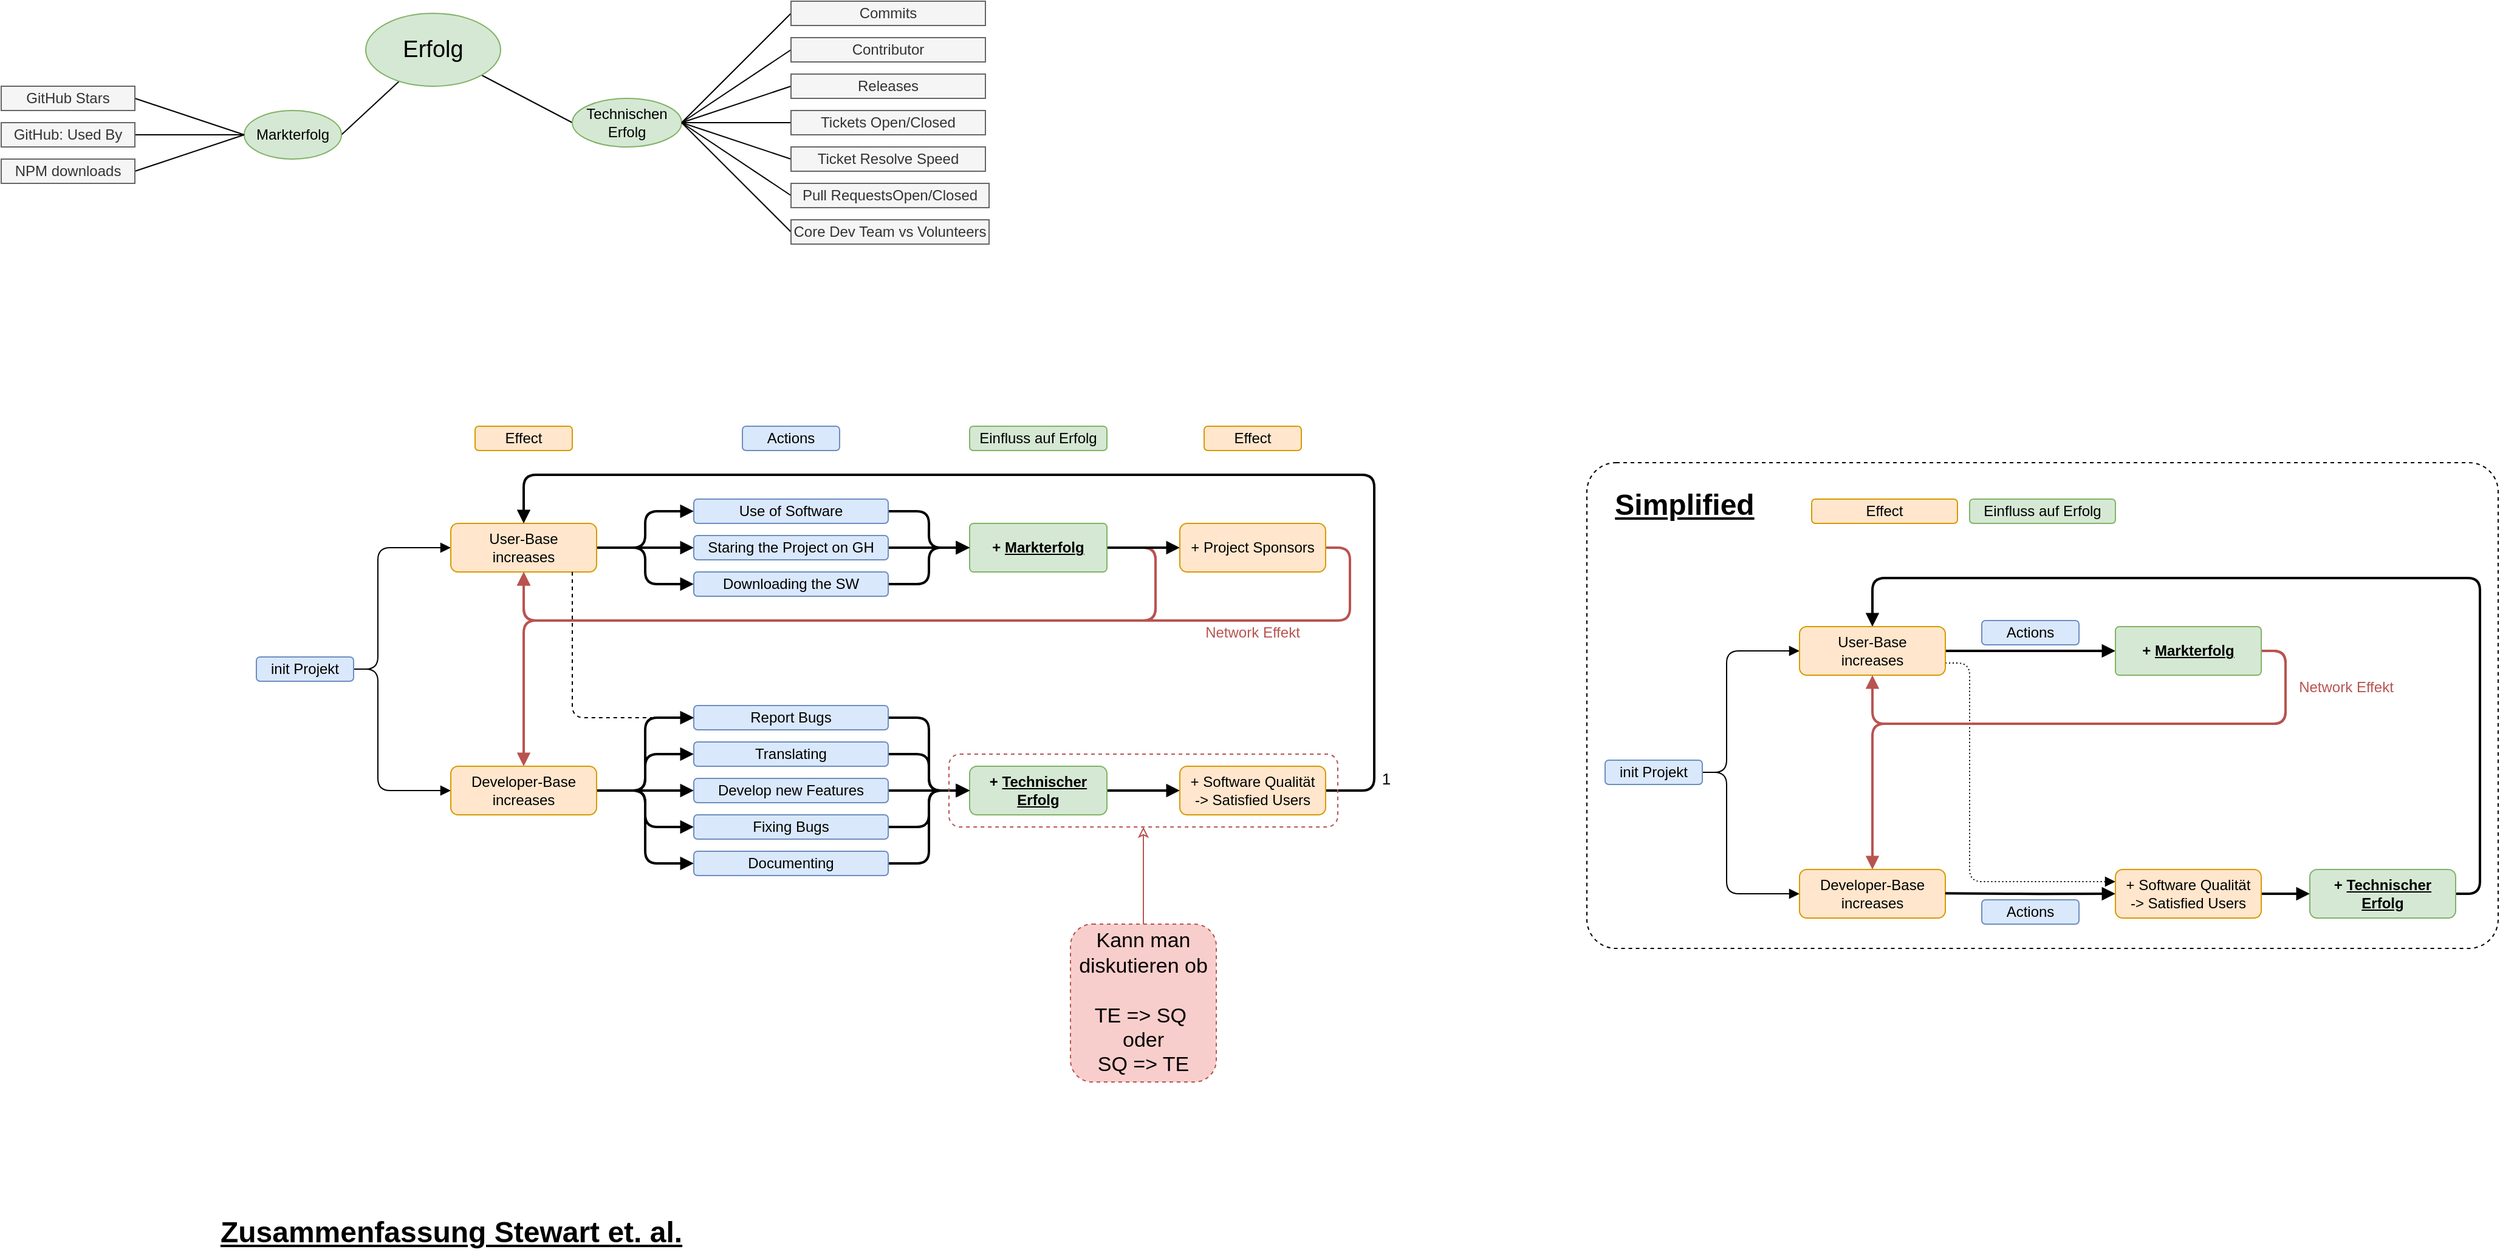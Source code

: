 <mxfile version="13.7.9" type="device"><diagram id="-saGNZZd5gnVEG0oM-vA" name="Seite-1"><mxGraphModel dx="813" dy="470" grid="1" gridSize="10" guides="1" tooltips="1" connect="1" arrows="1" fold="1" page="1" pageScale="1" pageWidth="827" pageHeight="1169" math="0" shadow="0"><root><mxCell id="0"/><mxCell id="1" parent="0"/><mxCell id="q8LVa7vrgrzUMe3y6urO-84" style="edgeStyle=orthogonalEdgeStyle;rounded=1;orthogonalLoop=1;jettySize=auto;html=1;entryX=0.5;entryY=0;entryDx=0;entryDy=0;endArrow=block;endFill=1;strokeColor=#b85450;strokeWidth=2;fontSize=12;fillColor=#f8cecc;exitX=1;exitY=0.5;exitDx=0;exitDy=0;jumpStyle=none;jumpSize=6;" edge="1" parent="1" source="q8LVa7vrgrzUMe3y6urO-56" target="q8LVa7vrgrzUMe3y6urO-54"><mxGeometry relative="1" as="geometry"><Array as="points"><mxPoint x="980" y="620"/><mxPoint x="980" y="680"/><mxPoint x="460" y="680"/></Array></mxGeometry></mxCell><mxCell id="q8LVa7vrgrzUMe3y6urO-6" style="rounded=0;orthogonalLoop=1;jettySize=auto;html=1;entryX=1;entryY=0.5;entryDx=0;entryDy=0;endArrow=none;endFill=0;" edge="1" parent="1" source="q8LVa7vrgrzUMe3y6urO-1" target="q8LVa7vrgrzUMe3y6urO-2"><mxGeometry relative="1" as="geometry"/></mxCell><mxCell id="q8LVa7vrgrzUMe3y6urO-7" style="rounded=0;orthogonalLoop=1;jettySize=auto;html=1;entryX=0;entryY=0.5;entryDx=0;entryDy=0;endArrow=none;endFill=0;" edge="1" parent="1" source="q8LVa7vrgrzUMe3y6urO-1" target="q8LVa7vrgrzUMe3y6urO-3"><mxGeometry relative="1" as="geometry"/></mxCell><mxCell id="q8LVa7vrgrzUMe3y6urO-1" value="Erfolg" style="ellipse;whiteSpace=wrap;html=1;fillColor=#d5e8d4;strokeColor=#82b366;fontSize=19;" vertex="1" parent="1"><mxGeometry x="330" y="180" width="111" height="60" as="geometry"/></mxCell><mxCell id="q8LVa7vrgrzUMe3y6urO-49" style="edgeStyle=none;rounded=0;orthogonalLoop=1;jettySize=auto;html=1;exitX=0;exitY=0.5;exitDx=0;exitDy=0;entryX=1;entryY=0.5;entryDx=0;entryDy=0;endArrow=none;endFill=0;fontSize=12;" edge="1" parent="1" source="q8LVa7vrgrzUMe3y6urO-2" target="q8LVa7vrgrzUMe3y6urO-45"><mxGeometry relative="1" as="geometry"/></mxCell><mxCell id="q8LVa7vrgrzUMe3y6urO-2" value="Markterfolg" style="ellipse;whiteSpace=wrap;html=1;fillColor=#d5e8d4;strokeColor=#82b366;" vertex="1" parent="1"><mxGeometry x="230" y="260" width="80" height="40" as="geometry"/></mxCell><mxCell id="q8LVa7vrgrzUMe3y6urO-37" style="edgeStyle=none;rounded=0;orthogonalLoop=1;jettySize=auto;html=1;exitX=1;exitY=0.5;exitDx=0;exitDy=0;entryX=0;entryY=0.5;entryDx=0;entryDy=0;endArrow=none;endFill=0;fontSize=12;" edge="1" parent="1" source="q8LVa7vrgrzUMe3y6urO-3" target="q8LVa7vrgrzUMe3y6urO-29"><mxGeometry relative="1" as="geometry"/></mxCell><mxCell id="q8LVa7vrgrzUMe3y6urO-3" value="Technischen&lt;br&gt;Erfolg" style="ellipse;whiteSpace=wrap;html=1;fillColor=#d5e8d4;strokeColor=#82b366;" vertex="1" parent="1"><mxGeometry x="500" y="250" width="90" height="40" as="geometry"/></mxCell><mxCell id="q8LVa7vrgrzUMe3y6urO-29" value="Commits" style="rounded=0;whiteSpace=wrap;html=1;fillColor=#f5f5f5;fontSize=12;strokeColor=#666666;fontColor=#333333;" vertex="1" parent="1"><mxGeometry x="680" y="170" width="160" height="20" as="geometry"/></mxCell><mxCell id="q8LVa7vrgrzUMe3y6urO-38" style="edgeStyle=none;rounded=0;orthogonalLoop=1;jettySize=auto;html=1;exitX=0;exitY=0.5;exitDx=0;exitDy=0;endArrow=none;endFill=0;fontSize=12;" edge="1" parent="1" source="q8LVa7vrgrzUMe3y6urO-31"><mxGeometry relative="1" as="geometry"><mxPoint x="590" y="270" as="targetPoint"/></mxGeometry></mxCell><mxCell id="q8LVa7vrgrzUMe3y6urO-31" value="&lt;span&gt;Contributor&lt;/span&gt;" style="rounded=0;whiteSpace=wrap;html=1;fillColor=#f5f5f5;fontSize=12;strokeColor=#666666;fontColor=#333333;" vertex="1" parent="1"><mxGeometry x="680" y="200" width="160" height="20" as="geometry"/></mxCell><mxCell id="q8LVa7vrgrzUMe3y6urO-39" style="edgeStyle=none;rounded=0;orthogonalLoop=1;jettySize=auto;html=1;exitX=0;exitY=0.5;exitDx=0;exitDy=0;endArrow=none;endFill=0;fontSize=12;" edge="1" parent="1" source="q8LVa7vrgrzUMe3y6urO-32"><mxGeometry relative="1" as="geometry"><mxPoint x="590" y="270" as="targetPoint"/></mxGeometry></mxCell><mxCell id="q8LVa7vrgrzUMe3y6urO-32" value="&lt;span&gt;Releases&lt;/span&gt;" style="rounded=0;whiteSpace=wrap;html=1;fillColor=#f5f5f5;fontSize=12;strokeColor=#666666;fontColor=#333333;" vertex="1" parent="1"><mxGeometry x="680" y="230" width="160" height="20" as="geometry"/></mxCell><mxCell id="q8LVa7vrgrzUMe3y6urO-40" style="edgeStyle=none;rounded=0;orthogonalLoop=1;jettySize=auto;html=1;exitX=0;exitY=0.5;exitDx=0;exitDy=0;endArrow=none;endFill=0;fontSize=12;" edge="1" parent="1" source="q8LVa7vrgrzUMe3y6urO-33"><mxGeometry relative="1" as="geometry"><mxPoint x="590" y="270" as="targetPoint"/></mxGeometry></mxCell><mxCell id="q8LVa7vrgrzUMe3y6urO-33" value="&lt;span&gt;Tickets Open/Closed&lt;/span&gt;" style="rounded=0;whiteSpace=wrap;html=1;fillColor=#f5f5f5;fontSize=12;strokeColor=#666666;fontColor=#333333;" vertex="1" parent="1"><mxGeometry x="680" y="260" width="160" height="20" as="geometry"/></mxCell><mxCell id="q8LVa7vrgrzUMe3y6urO-42" style="edgeStyle=none;rounded=0;orthogonalLoop=1;jettySize=auto;html=1;exitX=0;exitY=0.5;exitDx=0;exitDy=0;entryX=1;entryY=0.5;entryDx=0;entryDy=0;endArrow=none;endFill=0;fontSize=12;" edge="1" parent="1" source="q8LVa7vrgrzUMe3y6urO-34" target="q8LVa7vrgrzUMe3y6urO-3"><mxGeometry relative="1" as="geometry"/></mxCell><mxCell id="q8LVa7vrgrzUMe3y6urO-34" value="&lt;span&gt;Pull RequestsOpen/Closed&lt;/span&gt;" style="rounded=0;whiteSpace=wrap;html=1;fillColor=#f5f5f5;fontSize=12;strokeColor=#666666;fontColor=#333333;" vertex="1" parent="1"><mxGeometry x="680" y="320" width="163" height="20" as="geometry"/></mxCell><mxCell id="q8LVa7vrgrzUMe3y6urO-41" style="edgeStyle=none;rounded=0;orthogonalLoop=1;jettySize=auto;html=1;exitX=0;exitY=0.5;exitDx=0;exitDy=0;endArrow=none;endFill=0;fontSize=12;" edge="1" parent="1" source="q8LVa7vrgrzUMe3y6urO-35"><mxGeometry relative="1" as="geometry"><mxPoint x="590" y="270" as="targetPoint"/></mxGeometry></mxCell><mxCell id="q8LVa7vrgrzUMe3y6urO-35" value="&lt;span&gt;Ticket Resolve Speed&lt;/span&gt;" style="rounded=0;whiteSpace=wrap;html=1;fillColor=#f5f5f5;fontSize=12;strokeColor=#666666;fontColor=#333333;" vertex="1" parent="1"><mxGeometry x="680" y="290" width="160" height="20" as="geometry"/></mxCell><mxCell id="q8LVa7vrgrzUMe3y6urO-43" style="rounded=0;orthogonalLoop=1;jettySize=auto;html=1;exitX=0;exitY=0.5;exitDx=0;exitDy=0;entryX=1;entryY=0.5;entryDx=0;entryDy=0;endArrow=none;endFill=0;fontSize=12;" edge="1" parent="1" source="q8LVa7vrgrzUMe3y6urO-36" target="q8LVa7vrgrzUMe3y6urO-3"><mxGeometry relative="1" as="geometry"/></mxCell><mxCell id="q8LVa7vrgrzUMe3y6urO-36" value="&lt;span&gt;Core Dev Team vs Volunteers&lt;/span&gt;" style="rounded=0;whiteSpace=wrap;html=1;fillColor=#f5f5f5;fontSize=12;strokeColor=#666666;fontColor=#333333;" vertex="1" parent="1"><mxGeometry x="680" y="350" width="163" height="20" as="geometry"/></mxCell><mxCell id="q8LVa7vrgrzUMe3y6urO-47" style="edgeStyle=none;rounded=0;orthogonalLoop=1;jettySize=auto;html=1;exitX=1;exitY=0.5;exitDx=0;exitDy=0;entryX=0;entryY=0.5;entryDx=0;entryDy=0;endArrow=none;endFill=0;fontSize=12;" edge="1" parent="1" source="q8LVa7vrgrzUMe3y6urO-44" target="q8LVa7vrgrzUMe3y6urO-2"><mxGeometry relative="1" as="geometry"/></mxCell><mxCell id="q8LVa7vrgrzUMe3y6urO-44" value="&lt;span&gt;GitHub Stars&lt;/span&gt;" style="rounded=0;whiteSpace=wrap;html=1;fillColor=#f5f5f5;fontSize=12;strokeColor=#666666;fontColor=#333333;" vertex="1" parent="1"><mxGeometry x="30" y="240" width="110" height="20" as="geometry"/></mxCell><mxCell id="q8LVa7vrgrzUMe3y6urO-45" value="&lt;span&gt;GitHub: Used By&lt;/span&gt;" style="rounded=0;whiteSpace=wrap;html=1;fillColor=#f5f5f5;fontSize=12;strokeColor=#666666;fontColor=#333333;" vertex="1" parent="1"><mxGeometry x="30" y="270" width="110" height="20" as="geometry"/></mxCell><mxCell id="q8LVa7vrgrzUMe3y6urO-50" style="edgeStyle=none;rounded=0;orthogonalLoop=1;jettySize=auto;html=1;exitX=1;exitY=0.5;exitDx=0;exitDy=0;endArrow=none;endFill=0;fontSize=12;entryX=0;entryY=0.5;entryDx=0;entryDy=0;" edge="1" parent="1" source="q8LVa7vrgrzUMe3y6urO-46" target="q8LVa7vrgrzUMe3y6urO-2"><mxGeometry relative="1" as="geometry"><mxPoint x="190" y="280" as="targetPoint"/></mxGeometry></mxCell><mxCell id="q8LVa7vrgrzUMe3y6urO-46" value="&lt;span&gt;NPM downloads&lt;/span&gt;" style="rounded=0;whiteSpace=wrap;html=1;fillColor=#f5f5f5;fontSize=12;strokeColor=#666666;fontColor=#333333;" vertex="1" parent="1"><mxGeometry x="30" y="300" width="110" height="20" as="geometry"/></mxCell><mxCell id="q8LVa7vrgrzUMe3y6urO-60" style="edgeStyle=orthogonalEdgeStyle;rounded=1;orthogonalLoop=1;jettySize=auto;html=1;entryX=0;entryY=0.5;entryDx=0;entryDy=0;endArrow=block;endFill=1;fontSize=12;exitX=1;exitY=0.5;exitDx=0;exitDy=0;strokeWidth=1;" edge="1" parent="1" source="q8LVa7vrgrzUMe3y6urO-52" target="q8LVa7vrgrzUMe3y6urO-53"><mxGeometry relative="1" as="geometry"><Array as="points"><mxPoint x="340" y="720"/><mxPoint x="340" y="620"/></Array></mxGeometry></mxCell><mxCell id="q8LVa7vrgrzUMe3y6urO-61" style="edgeStyle=orthogonalEdgeStyle;rounded=1;orthogonalLoop=1;jettySize=auto;html=1;entryX=0;entryY=0.5;entryDx=0;entryDy=0;endArrow=block;endFill=1;fontSize=12;strokeWidth=1;" edge="1" parent="1" source="q8LVa7vrgrzUMe3y6urO-52" target="q8LVa7vrgrzUMe3y6urO-54"><mxGeometry relative="1" as="geometry"><Array as="points"><mxPoint x="340" y="720"/><mxPoint x="340" y="820"/></Array></mxGeometry></mxCell><mxCell id="q8LVa7vrgrzUMe3y6urO-52" value="init Projekt" style="rounded=1;whiteSpace=wrap;html=1;fillColor=#dae8fc;fontSize=12;strokeColor=#6c8ebf;" vertex="1" parent="1"><mxGeometry x="240" y="710" width="80" height="20" as="geometry"/></mxCell><mxCell id="q8LVa7vrgrzUMe3y6urO-77" style="edgeStyle=orthogonalEdgeStyle;rounded=1;orthogonalLoop=1;jettySize=auto;html=1;entryX=0;entryY=0.5;entryDx=0;entryDy=0;endArrow=block;endFill=1;strokeColor=#000000;strokeWidth=2;fontSize=12;" edge="1" parent="1" source="q8LVa7vrgrzUMe3y6urO-53" target="q8LVa7vrgrzUMe3y6urO-73"><mxGeometry relative="1" as="geometry"/></mxCell><mxCell id="q8LVa7vrgrzUMe3y6urO-119" style="edgeStyle=orthogonalEdgeStyle;rounded=1;jumpStyle=none;jumpSize=6;orthogonalLoop=1;jettySize=auto;html=1;entryX=0;entryY=0.5;entryDx=0;entryDy=0;shadow=0;startArrow=none;startFill=0;endArrow=block;endFill=1;strokeColor=#000000;strokeWidth=2;fontSize=17;fontColor=#B85450;" edge="1" parent="1" source="q8LVa7vrgrzUMe3y6urO-53" target="q8LVa7vrgrzUMe3y6urO-117"><mxGeometry relative="1" as="geometry"/></mxCell><mxCell id="q8LVa7vrgrzUMe3y6urO-120" style="edgeStyle=orthogonalEdgeStyle;rounded=1;jumpStyle=none;jumpSize=6;orthogonalLoop=1;jettySize=auto;html=1;entryX=0;entryY=0.5;entryDx=0;entryDy=0;shadow=0;startArrow=none;startFill=0;endArrow=block;endFill=1;strokeColor=#000000;strokeWidth=2;fontSize=17;fontColor=#B85450;" edge="1" parent="1" source="q8LVa7vrgrzUMe3y6urO-53" target="q8LVa7vrgrzUMe3y6urO-118"><mxGeometry relative="1" as="geometry"/></mxCell><mxCell id="q8LVa7vrgrzUMe3y6urO-53" value="User-Base&lt;br&gt;increases" style="rounded=1;whiteSpace=wrap;html=1;fillColor=#ffe6cc;fontSize=12;strokeColor=#d79b00;" vertex="1" parent="1"><mxGeometry x="400" y="600" width="120" height="40" as="geometry"/></mxCell><mxCell id="q8LVa7vrgrzUMe3y6urO-69" style="edgeStyle=orthogonalEdgeStyle;rounded=1;orthogonalLoop=1;jettySize=auto;html=1;entryX=0;entryY=0.5;entryDx=0;entryDy=0;endArrow=block;endFill=1;strokeColor=#000000;strokeWidth=2;fontSize=12;" edge="1" parent="1" source="q8LVa7vrgrzUMe3y6urO-54" target="q8LVa7vrgrzUMe3y6urO-67"><mxGeometry relative="1" as="geometry"/></mxCell><mxCell id="q8LVa7vrgrzUMe3y6urO-70" style="edgeStyle=orthogonalEdgeStyle;rounded=1;orthogonalLoop=1;jettySize=auto;html=1;entryX=0;entryY=0.5;entryDx=0;entryDy=0;endArrow=block;endFill=1;strokeColor=#000000;strokeWidth=2;fontSize=12;" edge="1" parent="1" source="q8LVa7vrgrzUMe3y6urO-54" target="q8LVa7vrgrzUMe3y6urO-68"><mxGeometry relative="1" as="geometry"/></mxCell><mxCell id="q8LVa7vrgrzUMe3y6urO-75" style="edgeStyle=orthogonalEdgeStyle;rounded=1;orthogonalLoop=1;jettySize=auto;html=1;entryX=0;entryY=0.5;entryDx=0;entryDy=0;endArrow=block;endFill=1;strokeColor=#000000;strokeWidth=2;fontSize=12;" edge="1" parent="1" source="q8LVa7vrgrzUMe3y6urO-54" target="q8LVa7vrgrzUMe3y6urO-74"><mxGeometry relative="1" as="geometry"/></mxCell><mxCell id="q8LVa7vrgrzUMe3y6urO-101" style="edgeStyle=orthogonalEdgeStyle;rounded=1;orthogonalLoop=1;jettySize=auto;html=1;entryX=0;entryY=0.5;entryDx=0;entryDy=0;shadow=0;endArrow=block;endFill=1;strokeColor=#000000;strokeWidth=2;fontSize=12;fontColor=#FF3333;" edge="1" parent="1" source="q8LVa7vrgrzUMe3y6urO-54" target="q8LVa7vrgrzUMe3y6urO-100"><mxGeometry relative="1" as="geometry"/></mxCell><mxCell id="q8LVa7vrgrzUMe3y6urO-102" style="edgeStyle=orthogonalEdgeStyle;rounded=1;orthogonalLoop=1;jettySize=auto;html=1;entryX=0;entryY=0.5;entryDx=0;entryDy=0;shadow=0;endArrow=block;endFill=1;strokeColor=#000000;strokeWidth=2;fontSize=12;fontColor=#FF3333;" edge="1" parent="1" source="q8LVa7vrgrzUMe3y6urO-54" target="q8LVa7vrgrzUMe3y6urO-99"><mxGeometry relative="1" as="geometry"/></mxCell><mxCell id="q8LVa7vrgrzUMe3y6urO-54" value="Developer-Base&lt;br&gt;increases" style="rounded=1;whiteSpace=wrap;html=1;fillColor=#ffe6cc;fontSize=12;strokeColor=#d79b00;" vertex="1" parent="1"><mxGeometry x="400" y="800" width="120" height="40" as="geometry"/></mxCell><mxCell id="q8LVa7vrgrzUMe3y6urO-82" style="edgeStyle=orthogonalEdgeStyle;rounded=1;orthogonalLoop=1;jettySize=auto;html=1;endArrow=block;endFill=1;strokeColor=#b85450;strokeWidth=2;fontSize=12;entryX=0.5;entryY=1;entryDx=0;entryDy=0;fillColor=#f8cecc;exitX=1;exitY=0.5;exitDx=0;exitDy=0;startArrow=none;startFill=0;jumpStyle=none;" edge="1" parent="1" source="q8LVa7vrgrzUMe3y6urO-56" target="q8LVa7vrgrzUMe3y6urO-53"><mxGeometry relative="1" as="geometry"><mxPoint x="990" y="620" as="targetPoint"/><Array as="points"><mxPoint x="980" y="620"/><mxPoint x="980" y="680"/><mxPoint x="460" y="680"/></Array></mxGeometry></mxCell><mxCell id="q8LVa7vrgrzUMe3y6urO-111" style="edgeStyle=orthogonalEdgeStyle;rounded=1;orthogonalLoop=1;jettySize=auto;html=1;entryX=0;entryY=0.5;entryDx=0;entryDy=0;shadow=0;startArrow=none;startFill=0;endArrow=block;endFill=1;strokeColor=#000000;strokeWidth=2;fontSize=12;fontColor=#B85450;" edge="1" parent="1" source="q8LVa7vrgrzUMe3y6urO-56" target="q8LVa7vrgrzUMe3y6urO-110"><mxGeometry relative="1" as="geometry"/></mxCell><mxCell id="q8LVa7vrgrzUMe3y6urO-56" value="&lt;b&gt;+&amp;nbsp;&lt;u&gt;Markterfolg&lt;/u&gt;&lt;/b&gt;" style="rounded=1;whiteSpace=wrap;html=1;fillColor=#d5e8d4;fontSize=12;strokeColor=#82b366;align=center;verticalAlign=middle;arcSize=8;" vertex="1" parent="1"><mxGeometry x="827" y="600" width="113" height="40" as="geometry"/></mxCell><mxCell id="q8LVa7vrgrzUMe3y6urO-93" style="edgeStyle=orthogonalEdgeStyle;rounded=1;orthogonalLoop=1;jettySize=auto;html=1;entryX=0;entryY=0.5;entryDx=0;entryDy=0;shadow=0;endArrow=block;endFill=1;strokeWidth=2;fontSize=12;fontColor=#FF3333;" edge="1" parent="1" source="q8LVa7vrgrzUMe3y6urO-57" target="q8LVa7vrgrzUMe3y6urO-91"><mxGeometry relative="1" as="geometry"/></mxCell><mxCell id="q8LVa7vrgrzUMe3y6urO-57" value="&lt;b&gt;+&lt;/b&gt; &lt;b&gt;&lt;u&gt;Technischer&lt;br&gt;Erfolg&lt;/u&gt;&lt;/b&gt;" style="rounded=1;whiteSpace=wrap;html=1;fillColor=#d5e8d4;fontSize=12;strokeColor=#82b366;" vertex="1" parent="1"><mxGeometry x="827" y="800" width="113" height="40" as="geometry"/></mxCell><mxCell id="q8LVa7vrgrzUMe3y6urO-105" style="edgeStyle=orthogonalEdgeStyle;rounded=1;orthogonalLoop=1;jettySize=auto;html=1;entryX=0;entryY=0.5;entryDx=0;entryDy=0;shadow=0;endArrow=block;endFill=1;strokeColor=#000000;strokeWidth=2;fontSize=12;fontColor=#FF3333;" edge="1" parent="1" source="q8LVa7vrgrzUMe3y6urO-67" target="q8LVa7vrgrzUMe3y6urO-57"><mxGeometry relative="1" as="geometry"/></mxCell><mxCell id="q8LVa7vrgrzUMe3y6urO-67" value="&lt;span&gt;Develop new Features&lt;/span&gt;" style="rounded=1;whiteSpace=wrap;html=1;fillColor=#dae8fc;fontSize=12;strokeColor=#6c8ebf;" vertex="1" parent="1"><mxGeometry x="600" y="810" width="160" height="20" as="geometry"/></mxCell><mxCell id="q8LVa7vrgrzUMe3y6urO-104" style="edgeStyle=orthogonalEdgeStyle;rounded=1;orthogonalLoop=1;jettySize=auto;html=1;entryX=0;entryY=0.5;entryDx=0;entryDy=0;shadow=0;endArrow=block;endFill=1;strokeColor=#000000;strokeWidth=2;fontSize=12;fontColor=#FF3333;" edge="1" parent="1" source="q8LVa7vrgrzUMe3y6urO-68" target="q8LVa7vrgrzUMe3y6urO-57"><mxGeometry relative="1" as="geometry"/></mxCell><mxCell id="q8LVa7vrgrzUMe3y6urO-68" value="&lt;span&gt;Fixing Bugs&lt;/span&gt;" style="rounded=1;whiteSpace=wrap;html=1;fillColor=#dae8fc;fontSize=12;strokeColor=#6c8ebf;" vertex="1" parent="1"><mxGeometry x="600" y="840" width="160" height="20" as="geometry"/></mxCell><mxCell id="q8LVa7vrgrzUMe3y6urO-78" style="edgeStyle=orthogonalEdgeStyle;rounded=1;orthogonalLoop=1;jettySize=auto;html=1;endArrow=block;endFill=1;strokeColor=#000000;strokeWidth=2;fontSize=12;entryX=0;entryY=0.5;entryDx=0;entryDy=0;" edge="1" parent="1" source="q8LVa7vrgrzUMe3y6urO-73" target="q8LVa7vrgrzUMe3y6urO-56"><mxGeometry relative="1" as="geometry"><mxPoint x="800" y="620" as="targetPoint"/></mxGeometry></mxCell><mxCell id="q8LVa7vrgrzUMe3y6urO-73" value="&lt;span&gt;Use of Software&lt;/span&gt;" style="rounded=1;whiteSpace=wrap;html=1;fillColor=#dae8fc;fontSize=12;strokeColor=#6c8ebf;" vertex="1" parent="1"><mxGeometry x="600" y="580" width="160" height="20" as="geometry"/></mxCell><mxCell id="q8LVa7vrgrzUMe3y6urO-107" style="edgeStyle=orthogonalEdgeStyle;rounded=1;orthogonalLoop=1;jettySize=auto;html=1;entryX=0;entryY=0.5;entryDx=0;entryDy=0;shadow=0;endArrow=block;endFill=1;strokeColor=#000000;strokeWidth=2;fontSize=12;fontColor=#FF3333;" edge="1" parent="1" source="q8LVa7vrgrzUMe3y6urO-74" target="q8LVa7vrgrzUMe3y6urO-57"><mxGeometry relative="1" as="geometry"/></mxCell><mxCell id="q8LVa7vrgrzUMe3y6urO-74" value="&lt;span&gt;Report Bugs&lt;/span&gt;" style="rounded=1;whiteSpace=wrap;html=1;fillColor=#dae8fc;fontSize=12;strokeColor=#6c8ebf;" vertex="1" parent="1"><mxGeometry x="600" y="750" width="160" height="20" as="geometry"/></mxCell><mxCell id="q8LVa7vrgrzUMe3y6urO-83" value="Network Effekt" style="text;html=1;align=center;verticalAlign=middle;whiteSpace=wrap;rounded=0;fontSize=12;fontColor=#B85450;" vertex="1" parent="1"><mxGeometry x="1000" y="680" width="120" height="20" as="geometry"/></mxCell><mxCell id="q8LVa7vrgrzUMe3y6urO-94" style="edgeStyle=orthogonalEdgeStyle;rounded=1;orthogonalLoop=1;jettySize=auto;html=1;shadow=0;endArrow=block;endFill=1;strokeWidth=2;fontSize=12;fontColor=#FF3333;exitX=1;exitY=0.5;exitDx=0;exitDy=0;" edge="1" parent="1" source="q8LVa7vrgrzUMe3y6urO-91"><mxGeometry relative="1" as="geometry"><mxPoint x="460" y="600" as="targetPoint"/><Array as="points"><mxPoint x="1160" y="820"/><mxPoint x="1160" y="560"/><mxPoint x="460" y="560"/></Array></mxGeometry></mxCell><mxCell id="q8LVa7vrgrzUMe3y6urO-91" value="+ Software Qualität&lt;br&gt;-&amp;gt; Satisfied Users" style="rounded=1;whiteSpace=wrap;html=1;fillColor=#ffe6cc;fontSize=12;strokeColor=#d79b00;" vertex="1" parent="1"><mxGeometry x="1000" y="800" width="120" height="40" as="geometry"/></mxCell><mxCell id="q8LVa7vrgrzUMe3y6urO-95" value="Actions" style="rounded=1;whiteSpace=wrap;html=1;fillColor=#dae8fc;fontSize=12;strokeColor=#6c8ebf;" vertex="1" parent="1"><mxGeometry x="640" y="520" width="80" height="20" as="geometry"/></mxCell><mxCell id="q8LVa7vrgrzUMe3y6urO-97" value="Einfluss auf Erfolg" style="rounded=1;whiteSpace=wrap;html=1;fillColor=#d5e8d4;fontSize=12;strokeColor=#82b366;" vertex="1" parent="1"><mxGeometry x="827" y="520" width="113" height="20" as="geometry"/></mxCell><mxCell id="q8LVa7vrgrzUMe3y6urO-98" value="Effect" style="rounded=1;whiteSpace=wrap;html=1;fillColor=#ffe6cc;fontSize=12;strokeColor=#d79b00;" vertex="1" parent="1"><mxGeometry x="420" y="520" width="80" height="20" as="geometry"/></mxCell><mxCell id="q8LVa7vrgrzUMe3y6urO-103" style="edgeStyle=orthogonalEdgeStyle;rounded=1;orthogonalLoop=1;jettySize=auto;html=1;entryX=0;entryY=0.5;entryDx=0;entryDy=0;shadow=0;endArrow=block;endFill=1;strokeColor=#000000;strokeWidth=2;fontSize=12;fontColor=#FF3333;" edge="1" parent="1" source="q8LVa7vrgrzUMe3y6urO-99" target="q8LVa7vrgrzUMe3y6urO-57"><mxGeometry relative="1" as="geometry"/></mxCell><mxCell id="q8LVa7vrgrzUMe3y6urO-99" value="Documenting" style="rounded=1;whiteSpace=wrap;html=1;fillColor=#dae8fc;fontSize=12;strokeColor=#6c8ebf;" vertex="1" parent="1"><mxGeometry x="600" y="870" width="160" height="20" as="geometry"/></mxCell><mxCell id="q8LVa7vrgrzUMe3y6urO-106" style="edgeStyle=orthogonalEdgeStyle;rounded=1;orthogonalLoop=1;jettySize=auto;html=1;entryX=0;entryY=0.5;entryDx=0;entryDy=0;shadow=0;endArrow=block;endFill=1;strokeColor=#000000;strokeWidth=2;fontSize=12;fontColor=#FF3333;" edge="1" parent="1" source="q8LVa7vrgrzUMe3y6urO-100" target="q8LVa7vrgrzUMe3y6urO-57"><mxGeometry relative="1" as="geometry"/></mxCell><mxCell id="q8LVa7vrgrzUMe3y6urO-100" value="Translating" style="rounded=1;whiteSpace=wrap;html=1;fillColor=#dae8fc;fontSize=12;strokeColor=#6c8ebf;" vertex="1" parent="1"><mxGeometry x="600" y="780" width="160" height="20" as="geometry"/></mxCell><mxCell id="q8LVa7vrgrzUMe3y6urO-112" style="edgeStyle=orthogonalEdgeStyle;rounded=1;orthogonalLoop=1;jettySize=auto;html=1;shadow=0;startArrow=none;startFill=0;endArrow=block;endFill=1;strokeColor=#b85450;strokeWidth=2;fontSize=12;fontColor=#B85450;fillColor=#f8cecc;jumpStyle=none;jumpSize=6;entryX=0.5;entryY=1;entryDx=0;entryDy=0;" edge="1" parent="1" source="q8LVa7vrgrzUMe3y6urO-110" target="q8LVa7vrgrzUMe3y6urO-53"><mxGeometry relative="1" as="geometry"><mxPoint x="470" y="660" as="targetPoint"/><Array as="points"><mxPoint x="1140" y="620"/><mxPoint x="1140" y="680"/><mxPoint x="460" y="680"/></Array></mxGeometry></mxCell><mxCell id="q8LVa7vrgrzUMe3y6urO-110" value="+ Project Sponsors" style="rounded=1;whiteSpace=wrap;html=1;fillColor=#ffe6cc;fontSize=12;strokeColor=#d79b00;" vertex="1" parent="1"><mxGeometry x="1000" y="600" width="120" height="40" as="geometry"/></mxCell><mxCell id="q8LVa7vrgrzUMe3y6urO-76" style="edgeStyle=orthogonalEdgeStyle;rounded=1;orthogonalLoop=1;jettySize=auto;html=1;endArrow=block;endFill=1;strokeWidth=1;fontSize=12;dashed=1;entryX=0;entryY=0.5;entryDx=0;entryDy=0;" edge="1" parent="1" source="q8LVa7vrgrzUMe3y6urO-53" target="q8LVa7vrgrzUMe3y6urO-74"><mxGeometry relative="1" as="geometry"><mxPoint x="560" y="760" as="targetPoint"/><Array as="points"><mxPoint x="500" y="760"/></Array></mxGeometry></mxCell><mxCell id="q8LVa7vrgrzUMe3y6urO-116" value="Effect" style="rounded=1;whiteSpace=wrap;html=1;fillColor=#ffe6cc;fontSize=12;strokeColor=#d79b00;" vertex="1" parent="1"><mxGeometry x="1020" y="520" width="80" height="20" as="geometry"/></mxCell><mxCell id="q8LVa7vrgrzUMe3y6urO-121" style="edgeStyle=orthogonalEdgeStyle;rounded=1;jumpStyle=none;jumpSize=6;orthogonalLoop=1;jettySize=auto;html=1;entryX=0;entryY=0.5;entryDx=0;entryDy=0;shadow=0;startArrow=none;startFill=0;endArrow=block;endFill=1;strokeColor=#000000;strokeWidth=2;fontSize=17;fontColor=#B85450;" edge="1" parent="1" source="q8LVa7vrgrzUMe3y6urO-117" target="q8LVa7vrgrzUMe3y6urO-56"><mxGeometry relative="1" as="geometry"/></mxCell><mxCell id="q8LVa7vrgrzUMe3y6urO-117" value="&lt;span&gt;Staring the Project on GH&lt;/span&gt;" style="rounded=1;whiteSpace=wrap;html=1;fillColor=#dae8fc;fontSize=12;strokeColor=#6c8ebf;" vertex="1" parent="1"><mxGeometry x="600" y="610" width="160" height="20" as="geometry"/></mxCell><mxCell id="q8LVa7vrgrzUMe3y6urO-122" style="edgeStyle=orthogonalEdgeStyle;rounded=1;jumpStyle=none;jumpSize=6;orthogonalLoop=1;jettySize=auto;html=1;entryX=0;entryY=0.5;entryDx=0;entryDy=0;shadow=0;startArrow=none;startFill=0;endArrow=block;endFill=1;strokeColor=#000000;strokeWidth=2;fontSize=17;fontColor=#B85450;" edge="1" parent="1" source="q8LVa7vrgrzUMe3y6urO-118" target="q8LVa7vrgrzUMe3y6urO-56"><mxGeometry relative="1" as="geometry"/></mxCell><mxCell id="q8LVa7vrgrzUMe3y6urO-118" value="&lt;span&gt;Downloading the SW&lt;/span&gt;" style="rounded=1;whiteSpace=wrap;html=1;fillColor=#dae8fc;fontSize=12;strokeColor=#6c8ebf;" vertex="1" parent="1"><mxGeometry x="600" y="640" width="160" height="20" as="geometry"/></mxCell><mxCell id="q8LVa7vrgrzUMe3y6urO-127" value="" style="rounded=1;whiteSpace=wrap;html=1;dashed=1;strokeColor=#b85450;fontSize=17;align=center;fillColor=none;" vertex="1" parent="1"><mxGeometry x="810" y="790" width="320" height="60" as="geometry"/></mxCell><mxCell id="q8LVa7vrgrzUMe3y6urO-131" style="edgeStyle=orthogonalEdgeStyle;rounded=1;jumpStyle=none;jumpSize=6;orthogonalLoop=1;jettySize=auto;html=1;exitX=0.5;exitY=0;exitDx=0;exitDy=0;entryX=0.5;entryY=1;entryDx=0;entryDy=0;shadow=0;startArrow=none;startFill=0;endArrow=classic;endFill=0;strokeColor=#b85450;strokeWidth=1;fontSize=17;fontColor=#B85450;fillColor=#f8cecc;" edge="1" parent="1" source="q8LVa7vrgrzUMe3y6urO-129" target="q8LVa7vrgrzUMe3y6urO-127"><mxGeometry relative="1" as="geometry"/></mxCell><mxCell id="q8LVa7vrgrzUMe3y6urO-129" value="Kann man diskutieren ob&lt;br&gt;&lt;br&gt;TE =&amp;gt; SQ&amp;nbsp;&lt;br&gt;oder&lt;br&gt;SQ =&amp;gt; TE" style="rounded=1;whiteSpace=wrap;html=1;dashed=1;strokeColor=#b85450;fillColor=#f8cecc;fontSize=17;align=center;" vertex="1" parent="1"><mxGeometry x="910" y="930" width="120" height="130" as="geometry"/></mxCell><mxCell id="q8LVa7vrgrzUMe3y6urO-132" style="edgeStyle=orthogonalEdgeStyle;rounded=1;orthogonalLoop=1;jettySize=auto;html=1;entryX=0.5;entryY=0;entryDx=0;entryDy=0;endArrow=block;endFill=1;strokeColor=#b85450;strokeWidth=2;fontSize=12;fillColor=#f8cecc;exitX=1;exitY=0.5;exitDx=0;exitDy=0;jumpStyle=none;jumpSize=6;" edge="1" source="q8LVa7vrgrzUMe3y6urO-148" target="q8LVa7vrgrzUMe3y6urO-145" parent="1"><mxGeometry relative="1" as="geometry"><Array as="points"><mxPoint x="1910" y="705"/><mxPoint x="1910" y="765"/><mxPoint x="1570" y="765"/></Array></mxGeometry></mxCell><mxCell id="q8LVa7vrgrzUMe3y6urO-133" style="edgeStyle=orthogonalEdgeStyle;rounded=1;orthogonalLoop=1;jettySize=auto;html=1;entryX=0;entryY=0.5;entryDx=0;entryDy=0;endArrow=block;endFill=1;fontSize=12;exitX=1;exitY=0.5;exitDx=0;exitDy=0;strokeWidth=1;" edge="1" source="q8LVa7vrgrzUMe3y6urO-135" target="q8LVa7vrgrzUMe3y6urO-139" parent="1"><mxGeometry relative="1" as="geometry"><Array as="points"><mxPoint x="1450" y="805"/><mxPoint x="1450" y="705"/></Array></mxGeometry></mxCell><mxCell id="q8LVa7vrgrzUMe3y6urO-134" style="edgeStyle=orthogonalEdgeStyle;rounded=1;orthogonalLoop=1;jettySize=auto;html=1;entryX=0;entryY=0.5;entryDx=0;entryDy=0;endArrow=block;endFill=1;fontSize=12;strokeWidth=1;" edge="1" source="q8LVa7vrgrzUMe3y6urO-135" target="q8LVa7vrgrzUMe3y6urO-145" parent="1"><mxGeometry relative="1" as="geometry"><Array as="points"><mxPoint x="1450" y="805"/><mxPoint x="1450" y="905"/></Array></mxGeometry></mxCell><mxCell id="q8LVa7vrgrzUMe3y6urO-135" value="init Projekt" style="rounded=1;whiteSpace=wrap;html=1;fillColor=#dae8fc;fontSize=12;strokeColor=#6c8ebf;" vertex="1" parent="1"><mxGeometry x="1350" y="795" width="80" height="20" as="geometry"/></mxCell><mxCell id="q8LVa7vrgrzUMe3y6urO-137" style="edgeStyle=orthogonalEdgeStyle;rounded=1;jumpStyle=none;jumpSize=6;orthogonalLoop=1;jettySize=auto;html=1;entryX=0;entryY=0.5;entryDx=0;entryDy=0;shadow=0;startArrow=none;startFill=0;endArrow=block;endFill=1;strokeColor=#000000;strokeWidth=2;fontSize=17;fontColor=#B85450;" edge="1" source="q8LVa7vrgrzUMe3y6urO-139" target="q8LVa7vrgrzUMe3y6urO-148" parent="1"><mxGeometry relative="1" as="geometry"><mxPoint x="1710" y="705" as="targetPoint"/></mxGeometry></mxCell><mxCell id="q8LVa7vrgrzUMe3y6urO-184" style="edgeStyle=orthogonalEdgeStyle;rounded=1;jumpStyle=none;jumpSize=6;orthogonalLoop=1;jettySize=auto;html=1;exitX=1;exitY=0.75;exitDx=0;exitDy=0;entryX=0;entryY=0.25;entryDx=0;entryDy=0;shadow=0;startArrow=none;startFill=0;endArrow=block;endFill=1;strokeColor=#000000;strokeWidth=1;fontSize=17;fontColor=#B85450;dashed=1;dashPattern=1 2;" edge="1" parent="1" source="q8LVa7vrgrzUMe3y6urO-139" target="q8LVa7vrgrzUMe3y6urO-182"><mxGeometry relative="1" as="geometry"><Array as="points"><mxPoint x="1650" y="715"/><mxPoint x="1650" y="895"/></Array></mxGeometry></mxCell><mxCell id="q8LVa7vrgrzUMe3y6urO-139" value="User-Base&lt;br&gt;increases" style="rounded=1;whiteSpace=wrap;html=1;fillColor=#ffe6cc;fontSize=12;strokeColor=#d79b00;" vertex="1" parent="1"><mxGeometry x="1510" y="685" width="120" height="40" as="geometry"/></mxCell><mxCell id="q8LVa7vrgrzUMe3y6urO-145" value="Developer-Base&lt;br&gt;increases" style="rounded=1;whiteSpace=wrap;html=1;fillColor=#ffe6cc;fontSize=12;strokeColor=#d79b00;" vertex="1" parent="1"><mxGeometry x="1510" y="885" width="120" height="40" as="geometry"/></mxCell><mxCell id="q8LVa7vrgrzUMe3y6urO-146" style="edgeStyle=orthogonalEdgeStyle;rounded=1;orthogonalLoop=1;jettySize=auto;html=1;endArrow=block;endFill=1;strokeColor=#b85450;strokeWidth=2;fontSize=12;entryX=0.5;entryY=1;entryDx=0;entryDy=0;fillColor=#f8cecc;exitX=1;exitY=0.5;exitDx=0;exitDy=0;startArrow=none;startFill=0;jumpStyle=none;" edge="1" source="q8LVa7vrgrzUMe3y6urO-148" target="q8LVa7vrgrzUMe3y6urO-139" parent="1"><mxGeometry relative="1" as="geometry"><mxPoint x="2100" y="705" as="targetPoint"/><Array as="points"><mxPoint x="1910" y="705"/><mxPoint x="1910" y="765"/><mxPoint x="1570" y="765"/></Array></mxGeometry></mxCell><mxCell id="q8LVa7vrgrzUMe3y6urO-148" value="&lt;b&gt;+&amp;nbsp;&lt;u&gt;Markterfolg&lt;/u&gt;&lt;/b&gt;" style="rounded=1;whiteSpace=wrap;html=1;fillColor=#d5e8d4;fontSize=12;strokeColor=#82b366;align=center;verticalAlign=middle;arcSize=8;" vertex="1" parent="1"><mxGeometry x="1770" y="685" width="120" height="40" as="geometry"/></mxCell><mxCell id="q8LVa7vrgrzUMe3y6urO-149" style="edgeStyle=orthogonalEdgeStyle;rounded=1;orthogonalLoop=1;jettySize=auto;html=1;entryX=0;entryY=0.5;entryDx=0;entryDy=0;shadow=0;endArrow=block;endFill=1;strokeWidth=2;fontSize=12;fontColor=#FF3333;exitX=1;exitY=0.5;exitDx=0;exitDy=0;" edge="1" source="q8LVa7vrgrzUMe3y6urO-182" target="q8LVa7vrgrzUMe3y6urO-183" parent="1"><mxGeometry relative="1" as="geometry"><mxPoint x="2050" y="905" as="sourcePoint"/><mxPoint x="2110" y="905" as="targetPoint"/></mxGeometry></mxCell><mxCell id="q8LVa7vrgrzUMe3y6urO-159" value="Network Effekt" style="text;html=1;align=center;verticalAlign=middle;whiteSpace=wrap;rounded=0;fontSize=12;fontColor=#B85450;" vertex="1" parent="1"><mxGeometry x="1920" y="725" width="80" height="20" as="geometry"/></mxCell><mxCell id="q8LVa7vrgrzUMe3y6urO-160" style="edgeStyle=orthogonalEdgeStyle;rounded=1;orthogonalLoop=1;jettySize=auto;html=1;shadow=0;endArrow=block;endFill=1;strokeWidth=2;fontSize=12;fontColor=#FF3333;exitX=1;exitY=0.5;exitDx=0;exitDy=0;" edge="1" source="q8LVa7vrgrzUMe3y6urO-183" parent="1"><mxGeometry relative="1" as="geometry"><mxPoint x="2230" y="905" as="sourcePoint"/><mxPoint x="1570" y="685" as="targetPoint"/><Array as="points"><mxPoint x="2070" y="905"/><mxPoint x="2070" y="645"/><mxPoint x="1570" y="645"/></Array></mxGeometry></mxCell><mxCell id="q8LVa7vrgrzUMe3y6urO-162" value="Actions" style="rounded=1;whiteSpace=wrap;html=1;fillColor=#dae8fc;fontSize=12;strokeColor=#6c8ebf;" vertex="1" parent="1"><mxGeometry x="1660" y="680" width="80" height="20" as="geometry"/></mxCell><mxCell id="q8LVa7vrgrzUMe3y6urO-163" value="Einfluss auf Erfolg" style="rounded=1;whiteSpace=wrap;html=1;fillColor=#d5e8d4;fontSize=12;strokeColor=#82b366;" vertex="1" parent="1"><mxGeometry x="1650" y="580" width="120" height="20" as="geometry"/></mxCell><mxCell id="q8LVa7vrgrzUMe3y6urO-164" value="Effect" style="rounded=1;whiteSpace=wrap;html=1;fillColor=#ffe6cc;fontSize=12;strokeColor=#d79b00;" vertex="1" parent="1"><mxGeometry x="1520" y="580" width="120" height="20" as="geometry"/></mxCell><mxCell id="q8LVa7vrgrzUMe3y6urO-180" style="edgeStyle=orthogonalEdgeStyle;rounded=1;jumpStyle=none;jumpSize=6;orthogonalLoop=1;jettySize=auto;html=1;entryX=0;entryY=0.5;entryDx=0;entryDy=0;shadow=0;startArrow=none;startFill=0;endArrow=block;endFill=1;strokeColor=#000000;strokeWidth=2;fontSize=17;fontColor=#B85450;" edge="1" parent="1" target="q8LVa7vrgrzUMe3y6urO-182"><mxGeometry relative="1" as="geometry"><mxPoint x="1630" y="904.58" as="sourcePoint"/><mxPoint x="1937" y="904.58" as="targetPoint"/></mxGeometry></mxCell><mxCell id="q8LVa7vrgrzUMe3y6urO-181" value="Actions" style="rounded=1;whiteSpace=wrap;html=1;fillColor=#dae8fc;fontSize=12;strokeColor=#6c8ebf;" vertex="1" parent="1"><mxGeometry x="1660" y="910" width="80" height="20" as="geometry"/></mxCell><mxCell id="q8LVa7vrgrzUMe3y6urO-182" value="+ Software Qualität&lt;br&gt;-&amp;gt; Satisfied Users" style="rounded=1;whiteSpace=wrap;html=1;fillColor=#ffe6cc;fontSize=12;strokeColor=#d79b00;" vertex="1" parent="1"><mxGeometry x="1770" y="885" width="120" height="40" as="geometry"/></mxCell><mxCell id="q8LVa7vrgrzUMe3y6urO-183" value="&lt;b&gt;+&lt;/b&gt; &lt;b&gt;&lt;u&gt;Technischer&lt;br&gt;Erfolg&lt;/u&gt;&lt;/b&gt;" style="rounded=1;whiteSpace=wrap;html=1;fillColor=#d5e8d4;fontSize=12;strokeColor=#82b366;" vertex="1" parent="1"><mxGeometry x="1930" y="885" width="120" height="40" as="geometry"/></mxCell><mxCell id="q8LVa7vrgrzUMe3y6urO-186" value="&lt;span style=&quot;font-size: 24px;&quot;&gt;Simplified&lt;/span&gt;" style="text;html=1;align=center;verticalAlign=middle;resizable=0;points=[];autosize=1;fontSize=24;strokeWidth=6;fontStyle=5" vertex="1" parent="1"><mxGeometry x="1350" y="570" width="130" height="30" as="geometry"/></mxCell><mxCell id="q8LVa7vrgrzUMe3y6urO-187" value="" style="rounded=1;whiteSpace=wrap;html=1;dashed=1;strokeColor=#000000;strokeWidth=1;fillColor=none;fontSize=24;fontColor=#000000;align=center;imageHeight=24;arcSize=6;" vertex="1" parent="1"><mxGeometry x="1335" y="550" width="750" height="400" as="geometry"/></mxCell><mxCell id="q8LVa7vrgrzUMe3y6urO-189" value="&lt;span style=&quot;font-size: 24px&quot;&gt;Zusammenfassung Stewart et. al.&lt;/span&gt;" style="text;html=1;align=center;verticalAlign=middle;resizable=0;points=[];autosize=1;fontSize=24;strokeWidth=6;fontStyle=5" vertex="1" parent="1"><mxGeometry x="200" y="1169" width="400" height="30" as="geometry"/></mxCell><mxCell id="q8LVa7vrgrzUMe3y6urO-193" value="1" style="text;html=1;strokeColor=none;fillColor=none;align=center;verticalAlign=middle;whiteSpace=wrap;rounded=0;dashed=1;fontSize=13;fontColor=#000000;" vertex="1" parent="1"><mxGeometry x="1150" y="800" width="40" height="20" as="geometry"/></mxCell></root></mxGraphModel></diagram></mxfile>